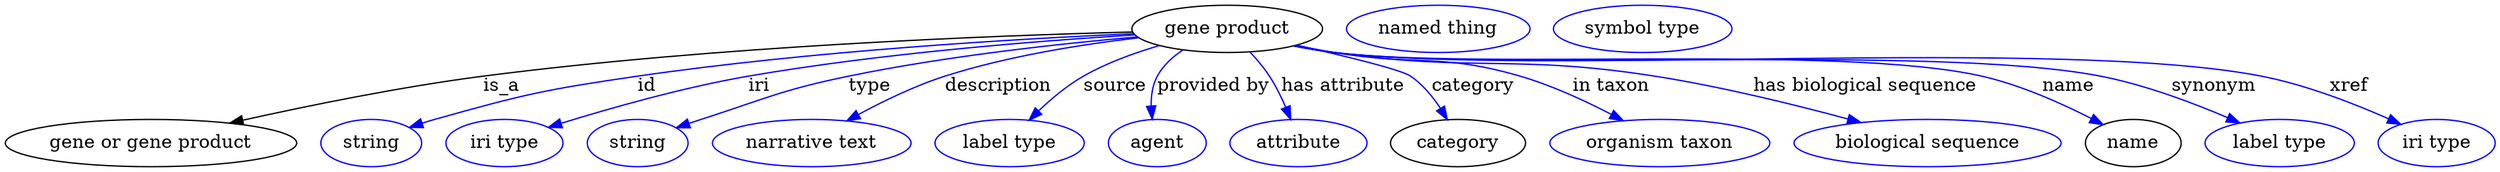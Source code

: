 digraph {
	graph [bb="0,0,1544.5,123"];
	node [label="\N"];
	"gene product"	 [height=0.5,
		label="gene product",
		pos="752.14,105",
		width=1.5707];
	"gene or gene product"	 [height=0.5,
		pos="85.142,18",
		width=2.3651];
	"gene product" -> "gene or gene product"	 [label=is_a,
		lp="301.14,61.5",
		pos="e,134.37,32.696 695.6,103.61 608.16,100.79 435.07,92.507 290.14,69 240.31,60.917 184.8,46.782 144.12,35.439"];
	id	 [color=blue,
		height=0.5,
		label=string,
		pos="219.14,18",
		width=0.84854];
	"gene product" -> id	 [color=blue,
		label=id,
		lp="392.64,61.5",
		pos="e,242.99,29.527 696.12,102.16 624.17,97.899 495.61,88.214 387.14,69 329.29,58.753 314.58,55.458 259.14,36 256.9,35.213 254.61,34.35 \
252.31,33.441",
		style=solid];
	iri	 [color=blue,
		height=0.5,
		label="iri type",
		pos="304.14,18",
		width=1.011];
	"gene product" -> iri	 [color=blue,
		label=iri,
		lp="464.64,61.5",
		pos="e,332.09,29.612 696.68,101.07 637.22,96.196 540.28,86.328 458.14,69 408.62,58.552 396.91,52.748 349.14,36 346.62,35.117 344.04,34.176 \
341.44,33.206",
		style=solid];
	type	 [color=blue,
		height=0.5,
		label=string,
		pos="389.14,18",
		width=0.84854];
	"gene product" -> type	 [color=blue,
		label=type,
		lp="537.14,61.5",
		pos="e,412.9,29.442 698.42,99.104 652.1,93.398 583.63,83.474 525.14,69 480.94,58.061 470.43,52.898 428.14,36 426.27,35.253 424.36,34.463 \
422.44,33.648",
		style=solid];
	description	 [color=blue,
		height=0.5,
		label="narrative text",
		pos="495.14,18",
		width=1.6068];
	"gene product" -> description	 [color=blue,
		label=description,
		lp="613.64,61.5",
		pos="e,518.76,34.453 699.52,98.168 665.53,92.7 620.8,83.499 583.14,69 563.68,61.505 543.44,50.068 527.29,39.923",
		style=solid];
	source	 [color=blue,
		height=0.5,
		label="label type",
		pos="616.14,18",
		width=1.2638];
	"gene product" -> source	 [color=blue,
		label=source,
		lp="684.14,61.5",
		pos="e,630.02,35.355 712.36,92.156 697.2,86.308 680.21,78.538 666.14,69 655.51,61.788 645.29,52.056 636.89,43.027",
		style=solid];
	"provided by"	 [color=blue,
		height=0.5,
		label=agent,
		pos="709.14,18",
		width=0.83048];
	"gene product" -> "provided by"	 [color=blue,
		label="provided by",
		lp="742.14,61.5",
		pos="e,705.49,36.278 725.58,88.867 718.98,83.443 712.77,76.763 709.14,69 705.9,62.05 704.85,53.965 704.88,46.307",
		style=solid];
	"has attribute"	 [color=blue,
		height=0.5,
		label=attribute,
		pos="797.14,18",
		width=1.1193];
	"gene product" -> "has attribute"	 [color=blue,
		label="has attribute",
		lp="815.64,61.5",
		pos="e,790.29,35.795 764.19,87.395 767.91,81.648 771.87,75.158 775.14,69 779.15,61.454 783.01,53.023 786.36,45.223",
		style=solid];
	category	 [height=0.5,
		pos="896.14,18",
		width=1.1374];
	"gene product" -> category	 [color=blue,
		label=category,
		lp="893.64,61.5",
		pos="e,884.84,35.683 793.44,92.687 816.71,85.283 843.08,75.975 853.14,69 862.91,62.229 871.75,52.694 878.84,43.698",
		style=solid];
	"in taxon"	 [color=blue,
		height=0.5,
		label="organism taxon",
		pos="1021.1,18",
		width=1.8234];
	"gene product" -> "in taxon"	 [color=blue,
		label="in taxon",
		lp="978.64,61.5",
		pos="e,994.09,34.601 794.25,92.888 802.15,90.793 810.38,88.734 818.14,87 863.5,76.875 877.06,83.72 921.14,69 943.38,61.573 966.81,49.862 \
985.39,39.535",
		style=solid];
	"has biological sequence"	 [color=blue,
		height=0.5,
		label="biological sequence",
		pos="1185.1,18",
		width=2.2387];
	"gene product" -> "has biological sequence"	 [color=blue,
		label="has biological sequence",
		lp="1131.1,61.5",
		pos="e,1140.6,33.061 793.44,92.581 801.57,90.464 810.08,88.476 818.14,87 900.27,71.961 923.09,84.443 1005.1,69 1048,60.928 1095.5,47.279 \
1130.9,36.132",
		style=solid];
	name	 [height=0.5,
		pos="1314.1,18",
		width=0.84854];
	"gene product" -> name	 [color=blue,
		label=name,
		lp="1258.6,61.5",
		pos="e,1292.3,30.789 792.68,92.447 801.03,90.286 809.81,88.316 818.14,87 986.03,60.48 1034.7,107.88 1200.1,69 1229.7,62.056 1261,47.455 \
1283.3,35.647",
		style=solid];
	synonym	 [color=blue,
		height=0.5,
		label="label type",
		pos="1408.1,18",
		width=1.2638];
	"gene product" -> synonym	 [color=blue,
		label=synonym,
		lp="1351.6,61.5",
		pos="e,1380.1,32.192 792.67,92.395 801.02,90.238 809.81,88.282 818.14,87 1020.4,55.883 1077.9,110.95 1278.1,69 1310.5,62.213 1345.4,48.155 \
1370.8,36.515",
		style=solid];
	xref	 [color=blue,
		height=0.5,
		label="iri type",
		pos="1508.1,18",
		width=1.011];
	"gene product" -> xref	 [color=blue,
		label=xref,
		lp="1439.1,61.5",
		pos="e,1482.7,31.309 792.66,92.348 801.01,90.195 809.8,88.253 818.14,87 941.93,68.405 1258.6,94.716 1381.1,69 1413.7,62.161 1448.7,47.533 \
1473.7,35.689",
		style=solid];
	"named thing_category"	 [color=blue,
		height=0.5,
		label="named thing",
		pos="882.14,105",
		width=1.5346];
	"macromolecular machine_name"	 [color=blue,
		height=0.5,
		label="symbol type",
		pos="1010.1,105",
		width=1.5165];
}
